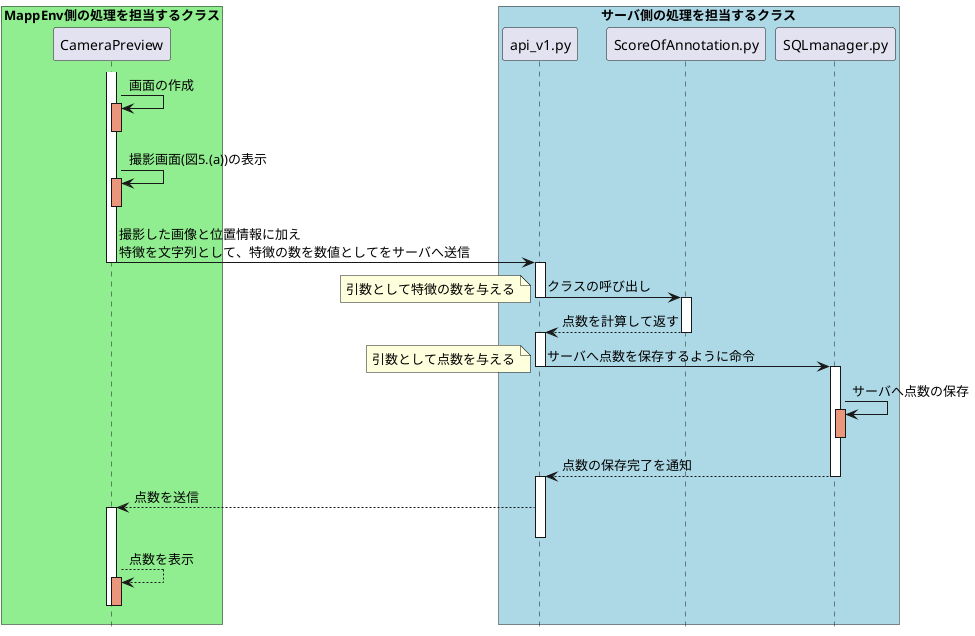 @startuml

hide footbox
box "MappEnv側の処理を担当するクラス" #LightGreen
participant CameraPreview as cp
activate cp
cp -> cp :画面の作成
activate cp#DarkSalmon
deactivate cp

cp -> cp:撮影画面(図5.(a))の表示
activate cp#DarkSalmon
end box



box "サーバ側の処理を担当するクラス" #Lightblue

participant api_v1.py as main
participant ScoreOfAnnotation.py as sa
participant SQLmanager.py as sql
'database データベース as db2


endbox
deactivate cp
cp -> main:撮影した画像と位置情報に加え\n特徴を文字列として、特徴の数を数値としてをサーバへ送信
deactivate cp
activate main

main-> sa :クラスの呼び出し
deactivate main
activate sa
note left:引数として特徴の数を与える




sa --> main:点数を計算して返す
deactivate sa
activate main
main->sql:サーバへ点数を保存するように命令
deactivate main
note left :引数として点数を与える
activate sql
sql -> sql:サーバへ点数の保存
activate sql#DarkSalmon
deactivate sql
sql --> main:点数の保存完了を通知
deactivate sql
activate main

main -->cp: 点数を送信
activate cp
deactivate main
cp -->cp :点数を表示
activate cp #DarkSalmon

deactivate cp
deactivate cp
@enduml